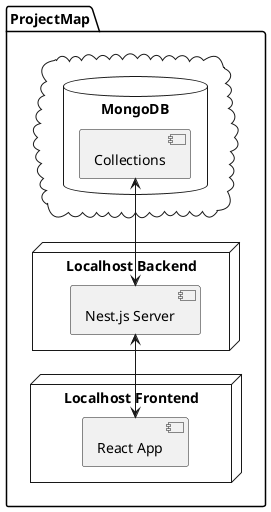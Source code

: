 @startuml projectMap
skinparam componentStyle uml2

package "ProjectMap" {
  node "Localhost Frontend" {
    [React App]
}

cloud {
    database MongoDB {
        [Collections]
    }
}

node "Localhost Backend" {
    [Nest.js Server]
}

[Nest.js Server] <--> [React App]
[Collections]  <-->  [Nest.js Server]
}
@enduml